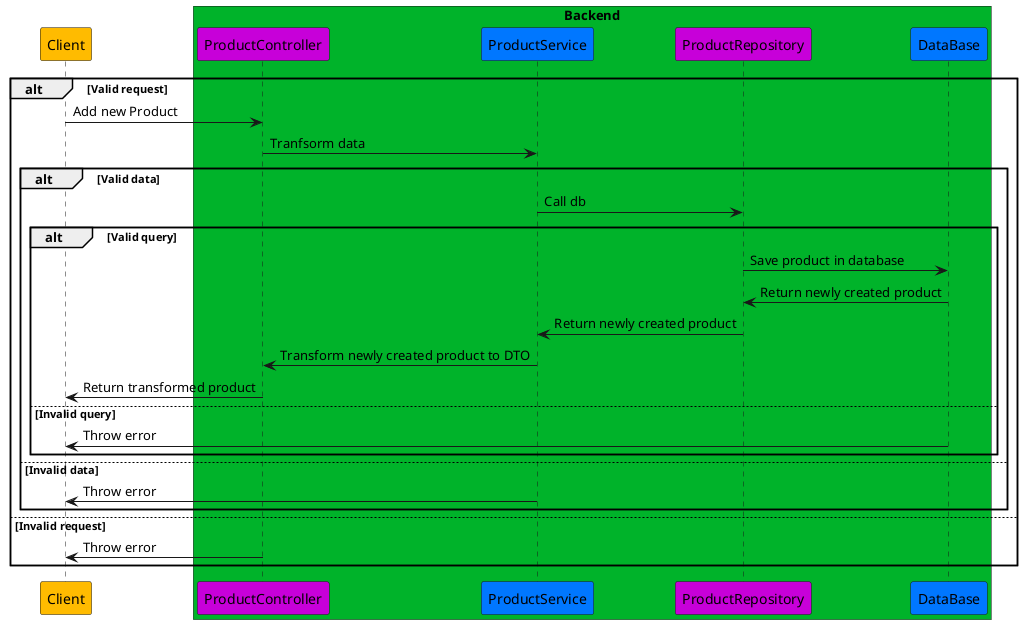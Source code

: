 @startuml
' #ffbb00 - auth
' #00b32a - userFriends
' #0077ff - products
' #c700d9 - userProducts
participant Client  #ffbb00

box "Backend" #00b32a
participant ProductController #c700d9
participant ProductService  #0077ff
participant ProductRepository  #c700d9
participant DataBase  #0077ff
end box

alt Valid request

    Client -> ProductController: Add new Product
    ProductController -> ProductService: Tranfsorm data

    alt Valid data

        ProductService -> ProductRepository: Call db
        alt Valid query

            ProductRepository -> DataBase: Save product in database

            DataBase -> ProductRepository: Return newly created product
            ProductRepository -> ProductService: Return newly created product
            ProductService -> ProductController: Transform newly created product to DTO
            ProductController -> Client: Return transformed product

        else Invalid query
            DataBase -> Client: Throw error
        end

    else Invalid data
        ProductService -> Client: Throw error
    end

else Invalid request
    ProductController -> Client: Throw error
end
@enduml